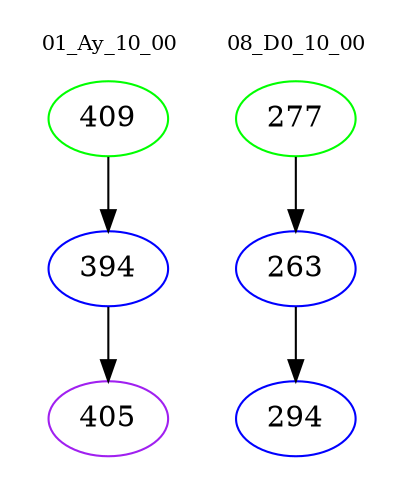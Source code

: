 digraph{
subgraph cluster_0 {
color = white
label = "01_Ay_10_00";
fontsize=10;
T0_409 [label="409", color="green"]
T0_409 -> T0_394 [color="black"]
T0_394 [label="394", color="blue"]
T0_394 -> T0_405 [color="black"]
T0_405 [label="405", color="purple"]
}
subgraph cluster_1 {
color = white
label = "08_D0_10_00";
fontsize=10;
T1_277 [label="277", color="green"]
T1_277 -> T1_263 [color="black"]
T1_263 [label="263", color="blue"]
T1_263 -> T1_294 [color="black"]
T1_294 [label="294", color="blue"]
}
}
